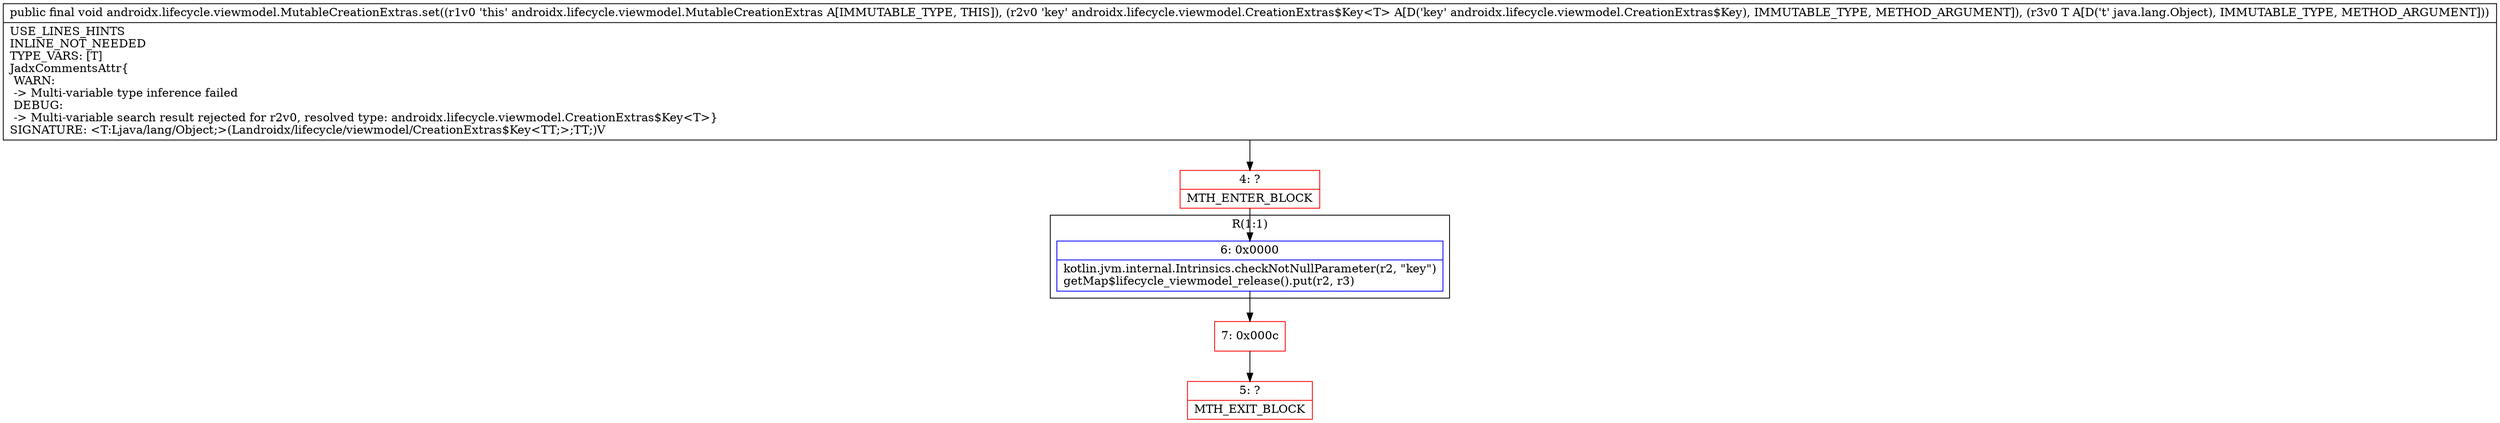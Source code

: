 digraph "CFG forandroidx.lifecycle.viewmodel.MutableCreationExtras.set(Landroidx\/lifecycle\/viewmodel\/CreationExtras$Key;Ljava\/lang\/Object;)V" {
subgraph cluster_Region_396944778 {
label = "R(1:1)";
node [shape=record,color=blue];
Node_6 [shape=record,label="{6\:\ 0x0000|kotlin.jvm.internal.Intrinsics.checkNotNullParameter(r2, \"key\")\lgetMap$lifecycle_viewmodel_release().put(r2, r3)\l}"];
}
Node_4 [shape=record,color=red,label="{4\:\ ?|MTH_ENTER_BLOCK\l}"];
Node_7 [shape=record,color=red,label="{7\:\ 0x000c}"];
Node_5 [shape=record,color=red,label="{5\:\ ?|MTH_EXIT_BLOCK\l}"];
MethodNode[shape=record,label="{public final void androidx.lifecycle.viewmodel.MutableCreationExtras.set((r1v0 'this' androidx.lifecycle.viewmodel.MutableCreationExtras A[IMMUTABLE_TYPE, THIS]), (r2v0 'key' androidx.lifecycle.viewmodel.CreationExtras$Key\<T\> A[D('key' androidx.lifecycle.viewmodel.CreationExtras$Key), IMMUTABLE_TYPE, METHOD_ARGUMENT]), (r3v0 T A[D('t' java.lang.Object), IMMUTABLE_TYPE, METHOD_ARGUMENT]))  | USE_LINES_HINTS\lINLINE_NOT_NEEDED\lTYPE_VARS: [T]\lJadxCommentsAttr\{\l WARN: \l \-\> Multi\-variable type inference failed\l DEBUG: \l \-\> Multi\-variable search result rejected for r2v0, resolved type: androidx.lifecycle.viewmodel.CreationExtras$Key\<T\>\}\lSIGNATURE: \<T:Ljava\/lang\/Object;\>(Landroidx\/lifecycle\/viewmodel\/CreationExtras$Key\<TT;\>;TT;)V\l}"];
MethodNode -> Node_4;Node_6 -> Node_7;
Node_4 -> Node_6;
Node_7 -> Node_5;
}

